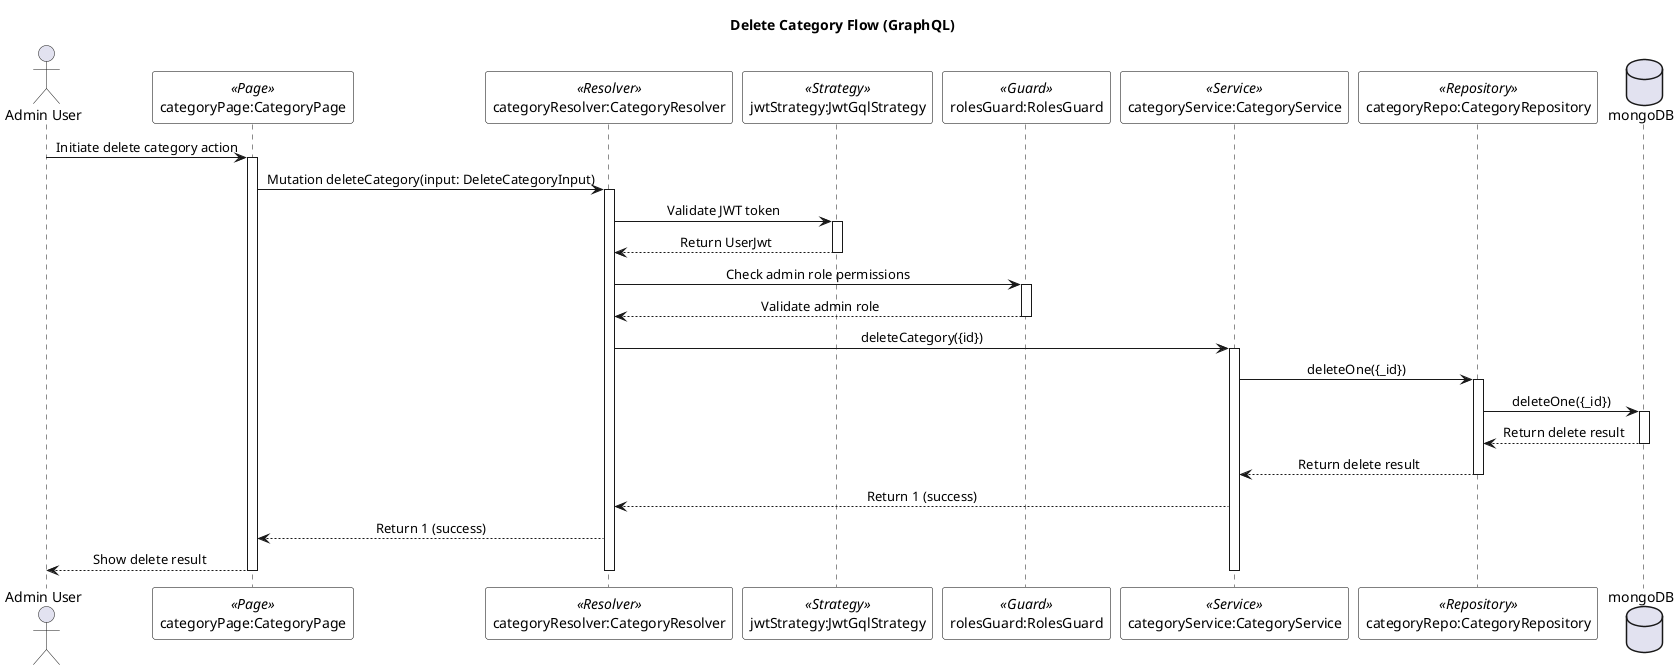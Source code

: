 @startuml Delete Category Flow

skinparam SequenceMessageAlignment center
skinparam SequenceBoxBackgroundColor white
skinparam SequenceBoxBorderColor black
skinparam NoteBackgroundColor lightyellow
skinparam NoteBorderColor black
skinparam ParticipantBackgroundColor white
skinparam ParticipantBorderColor black

title Delete Category Flow (GraphQL)

actor "Admin User" as adminUser
participant "categoryPage:CategoryPage" as categoryPage <<Page>>
participant "categoryResolver:CategoryResolver" as categoryResolver <<Resolver>>
participant "jwtStrategy:JwtGqlStrategy" as jwtStrategy <<Strategy>>
participant "rolesGuard:RolesGuard" as rolesGuard <<Guard>>
participant "categoryService:CategoryService" as categoryService <<Service>>
participant "categoryRepo:CategoryRepository" as categoryRepo <<Repository>>
database "mongoDB" as mongoDB

adminUser -> categoryPage : Initiate delete category action
activate categoryPage

categoryPage -> categoryResolver : Mutation deleteCategory(input: DeleteCategoryInput)
activate categoryResolver

categoryResolver -> jwtStrategy : Validate JWT token
activate jwtStrategy
jwtStrategy --> categoryResolver : Return UserJwt
deactivate jwtStrategy

categoryResolver -> rolesGuard : Check admin role permissions
activate rolesGuard
rolesGuard --> categoryResolver : Validate admin role
deactivate rolesGuard

categoryResolver -> categoryService : deleteCategory({id})
activate categoryService

categoryService -> categoryRepo : deleteOne({_id})
activate categoryRepo
categoryRepo -> mongoDB : deleteOne({_id})
activate mongoDB
mongoDB --> categoryRepo : Return delete result
deactivate mongoDB
categoryRepo --> categoryService : Return delete result
deactivate categoryRepo

categoryService --> categoryResolver : Return 1 (success)
categoryResolver --> categoryPage : Return 1 (success)
categoryPage --> adminUser : Show delete result

deactivate categoryService
deactivate categoryResolver
deactivate categoryPage

@enduml
